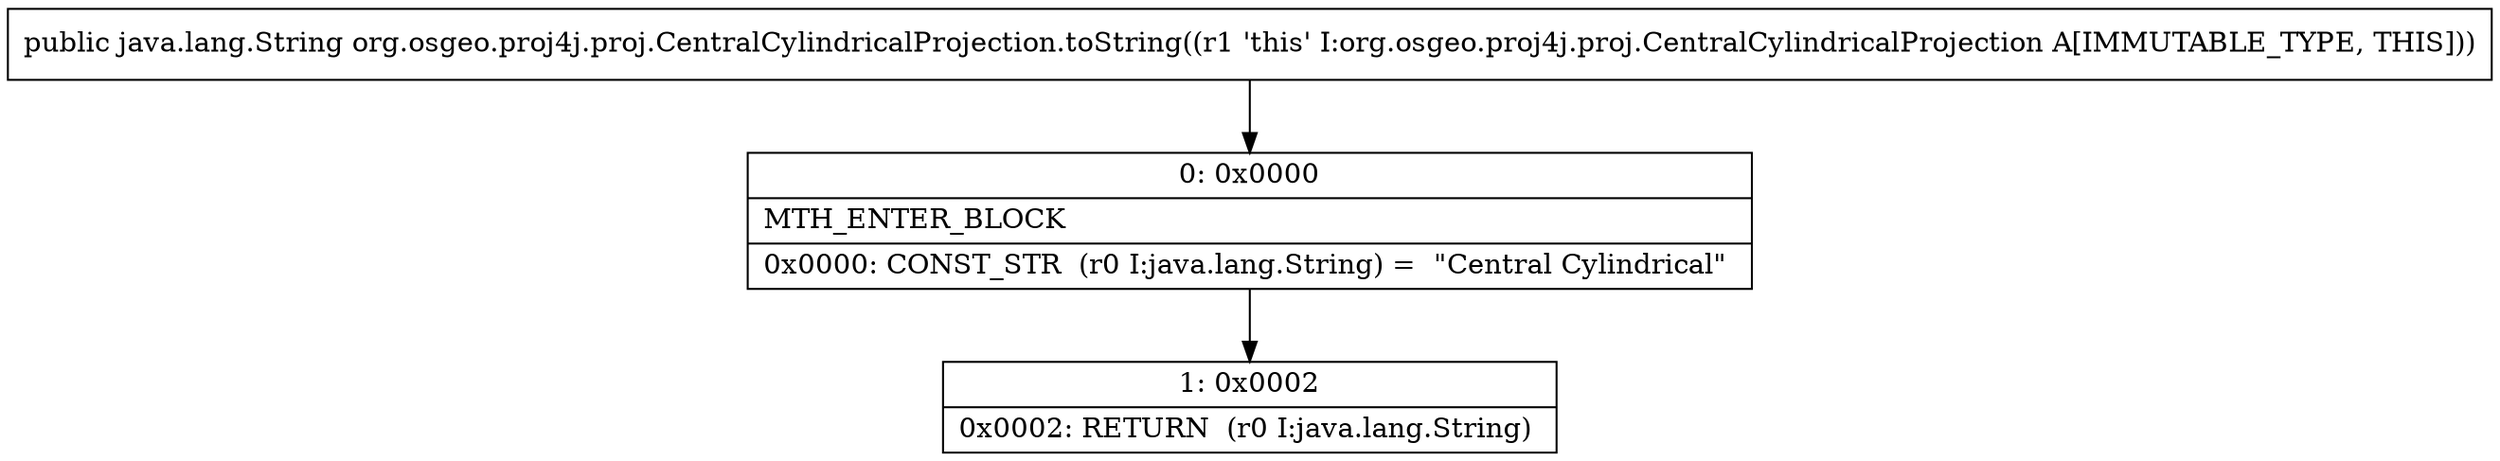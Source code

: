 digraph "CFG fororg.osgeo.proj4j.proj.CentralCylindricalProjection.toString()Ljava\/lang\/String;" {
Node_0 [shape=record,label="{0\:\ 0x0000|MTH_ENTER_BLOCK\l|0x0000: CONST_STR  (r0 I:java.lang.String) =  \"Central Cylindrical\" \l}"];
Node_1 [shape=record,label="{1\:\ 0x0002|0x0002: RETURN  (r0 I:java.lang.String) \l}"];
MethodNode[shape=record,label="{public java.lang.String org.osgeo.proj4j.proj.CentralCylindricalProjection.toString((r1 'this' I:org.osgeo.proj4j.proj.CentralCylindricalProjection A[IMMUTABLE_TYPE, THIS])) }"];
MethodNode -> Node_0;
Node_0 -> Node_1;
}

